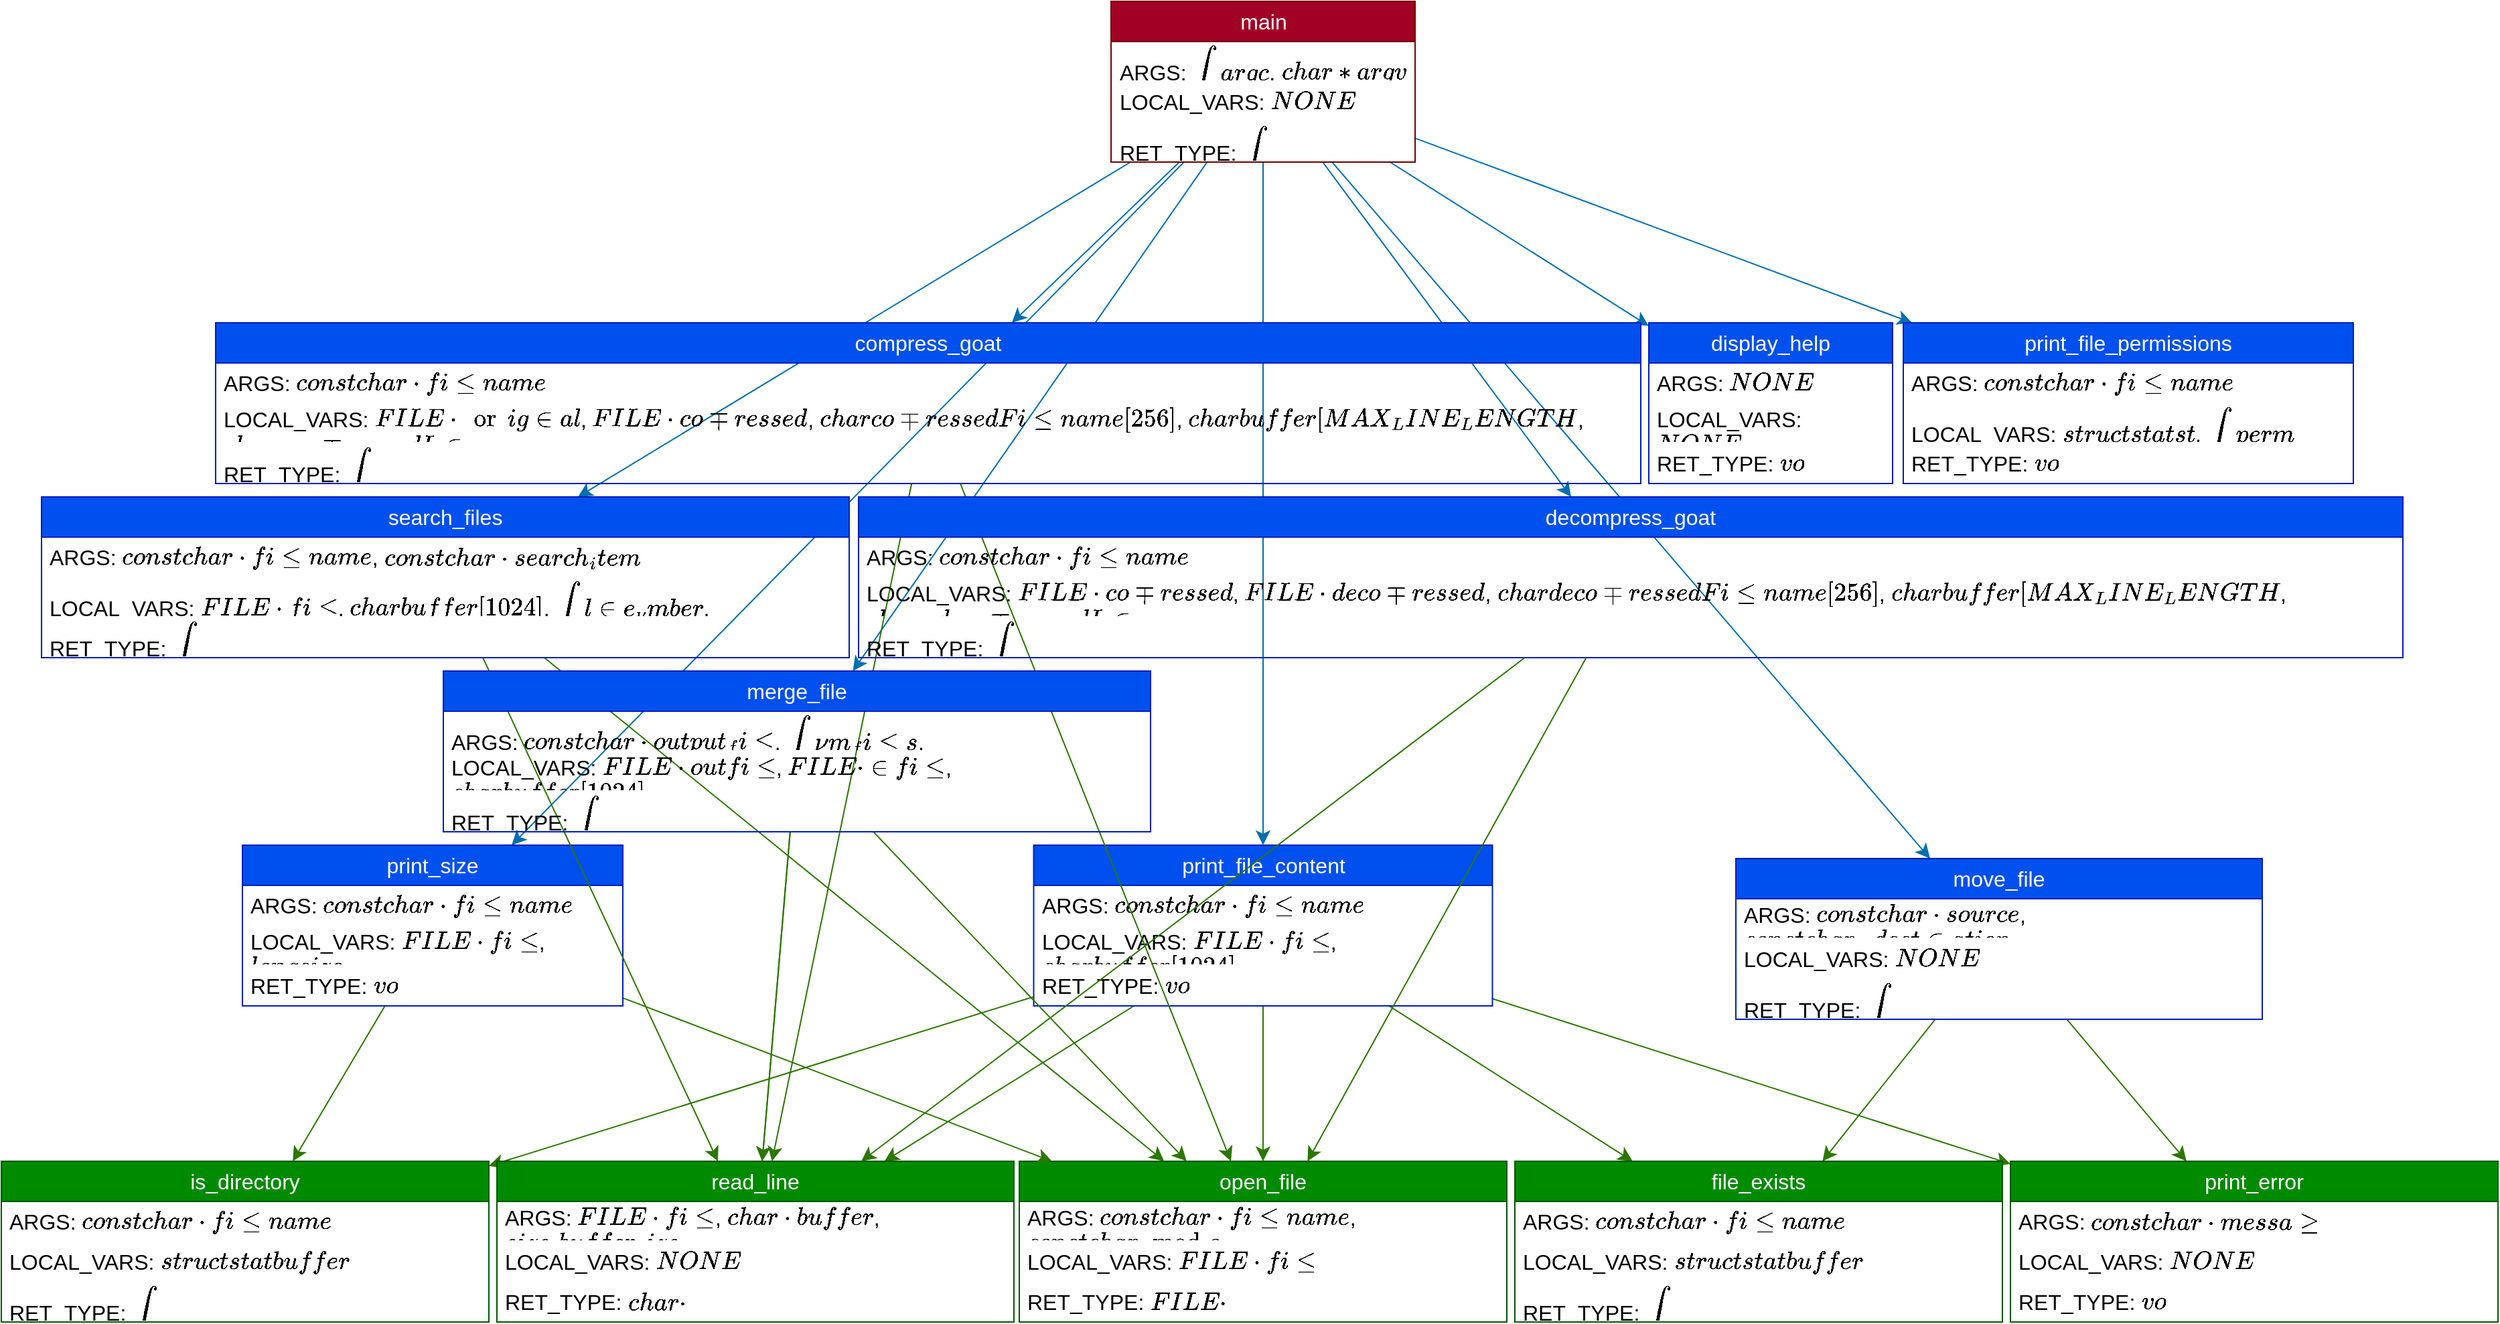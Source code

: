 <mxfile version="21.2.1" type="device">
  <diagram name="Page-1" id="3g5tCtUGlOmJ4xwwKaVm">
    <mxGraphModel dx="2849" dy="2534" grid="0" gridSize="10" guides="1" tooltips="1" connect="1" arrows="1" fold="1" page="0" pageScale="1" pageWidth="850" pageHeight="1100" math="0" shadow="0">
      <root>
        <mxCell id="0" />
        <mxCell id="1" parent="0" />
        <mxCell id="uAHgnnNKbWVW6Zuq3vBy-1" value="open_file" style="swimlane;fontStyle=0;childLayout=stackLayout;horizontal=1;startSize=30;horizontalStack=0;resizeParent=1;resizeParentMax=0;resizeLast=0;collapsible=1;marginBottom=0;whiteSpace=wrap;html=1;fontSize=16;fillColor=#008a00;fontColor=#ffffff;strokeColor=#005700;" vertex="1" parent="1">
          <mxGeometry x="190" y="36" width="364" height="120" as="geometry" />
        </mxCell>
        <mxCell id="uAHgnnNKbWVW6Zuq3vBy-2" value="ARGS: `const char* filename`, `const char* mode`" style="text;strokeColor=none;fillColor=none;align=left;verticalAlign=middle;spacingLeft=4;spacingRight=4;overflow=hidden;points=[[0,0.5],[1,0.5]];portConstraint=eastwest;rotatable=0;whiteSpace=wrap;html=1;fontSize=16;" vertex="1" parent="uAHgnnNKbWVW6Zuq3vBy-1">
          <mxGeometry y="30" width="364" height="30" as="geometry" />
        </mxCell>
        <mxCell id="uAHgnnNKbWVW6Zuq3vBy-3" value="LOCAL_VARS: `FILE* file`" style="text;strokeColor=none;fillColor=none;align=left;verticalAlign=middle;spacingLeft=4;spacingRight=4;overflow=hidden;points=[[0,0.5],[1,0.5]];portConstraint=eastwest;rotatable=0;whiteSpace=wrap;html=1;fontSize=16;" vertex="1" parent="uAHgnnNKbWVW6Zuq3vBy-1">
          <mxGeometry y="60" width="364" height="30" as="geometry" />
        </mxCell>
        <mxCell id="uAHgnnNKbWVW6Zuq3vBy-4" value="RET_TYPE: `FILE*`" style="text;strokeColor=none;fillColor=none;align=left;verticalAlign=middle;spacingLeft=4;spacingRight=4;overflow=hidden;points=[[0,0.5],[1,0.5]];portConstraint=eastwest;rotatable=0;whiteSpace=wrap;html=1;fontSize=16;" vertex="1" parent="uAHgnnNKbWVW6Zuq3vBy-1">
          <mxGeometry y="90" width="364" height="30" as="geometry" />
        </mxCell>
        <mxCell id="uAHgnnNKbWVW6Zuq3vBy-61" style="edgeStyle=none;curved=1;rounded=0;orthogonalLoop=1;jettySize=auto;html=1;fontSize=12;startSize=8;endSize=8;fillColor=#1ba1e2;strokeColor=#006EAF;" edge="1" parent="1" source="uAHgnnNKbWVW6Zuq3vBy-5" target="uAHgnnNKbWVW6Zuq3vBy-9">
          <mxGeometry relative="1" as="geometry" />
        </mxCell>
        <mxCell id="uAHgnnNKbWVW6Zuq3vBy-62" style="edgeStyle=none;curved=1;rounded=0;orthogonalLoop=1;jettySize=auto;html=1;fontSize=12;startSize=8;endSize=8;fillColor=#1ba1e2;strokeColor=#006EAF;" edge="1" parent="1" source="uAHgnnNKbWVW6Zuq3vBy-5" target="uAHgnnNKbWVW6Zuq3vBy-13">
          <mxGeometry relative="1" as="geometry" />
        </mxCell>
        <mxCell id="uAHgnnNKbWVW6Zuq3vBy-63" style="edgeStyle=none;curved=1;rounded=0;orthogonalLoop=1;jettySize=auto;html=1;fontSize=12;startSize=8;endSize=8;fillColor=#1ba1e2;strokeColor=#006EAF;" edge="1" parent="1" source="uAHgnnNKbWVW6Zuq3vBy-5" target="uAHgnnNKbWVW6Zuq3vBy-29">
          <mxGeometry relative="1" as="geometry" />
        </mxCell>
        <mxCell id="uAHgnnNKbWVW6Zuq3vBy-64" style="edgeStyle=none;curved=1;rounded=0;orthogonalLoop=1;jettySize=auto;html=1;fontSize=12;startSize=8;endSize=8;fillColor=#1ba1e2;strokeColor=#006EAF;" edge="1" parent="1" source="uAHgnnNKbWVW6Zuq3vBy-5" target="uAHgnnNKbWVW6Zuq3vBy-17">
          <mxGeometry relative="1" as="geometry" />
        </mxCell>
        <mxCell id="uAHgnnNKbWVW6Zuq3vBy-66" style="edgeStyle=none;curved=1;rounded=0;orthogonalLoop=1;jettySize=auto;html=1;fontSize=12;startSize=8;endSize=8;fillColor=#1ba1e2;strokeColor=#006EAF;" edge="1" parent="1" source="uAHgnnNKbWVW6Zuq3vBy-5" target="uAHgnnNKbWVW6Zuq3vBy-21">
          <mxGeometry relative="1" as="geometry" />
        </mxCell>
        <mxCell id="uAHgnnNKbWVW6Zuq3vBy-67" style="edgeStyle=none;curved=1;rounded=0;orthogonalLoop=1;jettySize=auto;html=1;fontSize=12;startSize=8;endSize=8;fillColor=#1ba1e2;strokeColor=#006EAF;" edge="1" parent="1" source="uAHgnnNKbWVW6Zuq3vBy-5" target="uAHgnnNKbWVW6Zuq3vBy-33">
          <mxGeometry relative="1" as="geometry" />
        </mxCell>
        <mxCell id="uAHgnnNKbWVW6Zuq3vBy-68" style="edgeStyle=none;curved=1;rounded=0;orthogonalLoop=1;jettySize=auto;html=1;fontSize=12;startSize=8;endSize=8;fillColor=#1ba1e2;strokeColor=#006EAF;" edge="1" parent="1" source="uAHgnnNKbWVW6Zuq3vBy-5" target="uAHgnnNKbWVW6Zuq3vBy-41">
          <mxGeometry relative="1" as="geometry" />
        </mxCell>
        <mxCell id="uAHgnnNKbWVW6Zuq3vBy-69" style="edgeStyle=none;curved=1;rounded=0;orthogonalLoop=1;jettySize=auto;html=1;fontSize=12;startSize=8;endSize=8;fillColor=#1ba1e2;strokeColor=#006EAF;" edge="1" parent="1" source="uAHgnnNKbWVW6Zuq3vBy-5" target="uAHgnnNKbWVW6Zuq3vBy-37">
          <mxGeometry relative="1" as="geometry" />
        </mxCell>
        <mxCell id="uAHgnnNKbWVW6Zuq3vBy-70" style="edgeStyle=none;curved=1;rounded=0;orthogonalLoop=1;jettySize=auto;html=1;fontSize=12;startSize=8;endSize=8;fillColor=#1ba1e2;strokeColor=#006EAF;" edge="1" parent="1" source="uAHgnnNKbWVW6Zuq3vBy-5" target="uAHgnnNKbWVW6Zuq3vBy-25">
          <mxGeometry relative="1" as="geometry" />
        </mxCell>
        <mxCell id="uAHgnnNKbWVW6Zuq3vBy-5" value="main" style="swimlane;fontStyle=0;childLayout=stackLayout;horizontal=1;startSize=30;horizontalStack=0;resizeParent=1;resizeParentMax=0;resizeLast=0;collapsible=1;marginBottom=0;whiteSpace=wrap;html=1;fontSize=16;fillColor=#a20025;fontColor=#ffffff;strokeColor=#6F0000;" vertex="1" parent="1">
          <mxGeometry x="258.5" y="-830" width="227" height="120" as="geometry" />
        </mxCell>
        <mxCell id="uAHgnnNKbWVW6Zuq3vBy-6" value="ARGS: `int argc`, `char** argv`" style="text;strokeColor=none;fillColor=none;align=left;verticalAlign=middle;spacingLeft=4;spacingRight=4;overflow=hidden;points=[[0,0.5],[1,0.5]];portConstraint=eastwest;rotatable=0;whiteSpace=wrap;html=1;fontSize=16;" vertex="1" parent="uAHgnnNKbWVW6Zuq3vBy-5">
          <mxGeometry y="30" width="227" height="30" as="geometry" />
        </mxCell>
        <mxCell id="uAHgnnNKbWVW6Zuq3vBy-7" value="LOCAL_VARS: `NONE`" style="text;strokeColor=none;fillColor=none;align=left;verticalAlign=middle;spacingLeft=4;spacingRight=4;overflow=hidden;points=[[0,0.5],[1,0.5]];portConstraint=eastwest;rotatable=0;whiteSpace=wrap;html=1;fontSize=16;" vertex="1" parent="uAHgnnNKbWVW6Zuq3vBy-5">
          <mxGeometry y="60" width="227" height="30" as="geometry" />
        </mxCell>
        <mxCell id="uAHgnnNKbWVW6Zuq3vBy-8" value="RET_TYPE: `int`" style="text;strokeColor=none;fillColor=none;align=left;verticalAlign=middle;spacingLeft=4;spacingRight=4;overflow=hidden;points=[[0,0.5],[1,0.5]];portConstraint=eastwest;rotatable=0;whiteSpace=wrap;html=1;fontSize=16;" vertex="1" parent="uAHgnnNKbWVW6Zuq3vBy-5">
          <mxGeometry y="90" width="227" height="30" as="geometry" />
        </mxCell>
        <mxCell id="uAHgnnNKbWVW6Zuq3vBy-9" value="display_help" style="swimlane;fontStyle=0;childLayout=stackLayout;horizontal=1;startSize=30;horizontalStack=0;resizeParent=1;resizeParentMax=0;resizeLast=0;collapsible=1;marginBottom=0;whiteSpace=wrap;html=1;fontSize=16;fillColor=#0050ef;fontColor=#ffffff;strokeColor=#001DBC;" vertex="1" parent="1">
          <mxGeometry x="660" y="-590" width="182" height="120" as="geometry" />
        </mxCell>
        <mxCell id="uAHgnnNKbWVW6Zuq3vBy-10" value="ARGS: `NONE`" style="text;strokeColor=none;fillColor=none;align=left;verticalAlign=middle;spacingLeft=4;spacingRight=4;overflow=hidden;points=[[0,0.5],[1,0.5]];portConstraint=eastwest;rotatable=0;whiteSpace=wrap;html=1;fontSize=16;" vertex="1" parent="uAHgnnNKbWVW6Zuq3vBy-9">
          <mxGeometry y="30" width="182" height="30" as="geometry" />
        </mxCell>
        <mxCell id="uAHgnnNKbWVW6Zuq3vBy-11" value="LOCAL_VARS: `NONE`" style="text;strokeColor=none;fillColor=none;align=left;verticalAlign=middle;spacingLeft=4;spacingRight=4;overflow=hidden;points=[[0,0.5],[1,0.5]];portConstraint=eastwest;rotatable=0;whiteSpace=wrap;html=1;fontSize=16;" vertex="1" parent="uAHgnnNKbWVW6Zuq3vBy-9">
          <mxGeometry y="60" width="182" height="30" as="geometry" />
        </mxCell>
        <mxCell id="uAHgnnNKbWVW6Zuq3vBy-12" value="RET_TYPE: `void`" style="text;strokeColor=none;fillColor=none;align=left;verticalAlign=middle;spacingLeft=4;spacingRight=4;overflow=hidden;points=[[0,0.5],[1,0.5]];portConstraint=eastwest;rotatable=0;whiteSpace=wrap;html=1;fontSize=16;" vertex="1" parent="uAHgnnNKbWVW6Zuq3vBy-9">
          <mxGeometry y="90" width="182" height="30" as="geometry" />
        </mxCell>
        <mxCell id="uAHgnnNKbWVW6Zuq3vBy-72" style="edgeStyle=none;curved=1;rounded=0;orthogonalLoop=1;jettySize=auto;html=1;fontSize=12;startSize=8;endSize=8;fillColor=#60a917;strokeColor=#2D7600;" edge="1" parent="1" source="uAHgnnNKbWVW6Zuq3vBy-13" target="uAHgnnNKbWVW6Zuq3vBy-57">
          <mxGeometry relative="1" as="geometry" />
        </mxCell>
        <mxCell id="uAHgnnNKbWVW6Zuq3vBy-73" style="edgeStyle=none;curved=1;rounded=0;orthogonalLoop=1;jettySize=auto;html=1;fontSize=12;startSize=8;endSize=8;fillColor=#60a917;strokeColor=#2D7600;" edge="1" parent="1" source="uAHgnnNKbWVW6Zuq3vBy-13" target="uAHgnnNKbWVW6Zuq3vBy-53">
          <mxGeometry relative="1" as="geometry" />
        </mxCell>
        <mxCell id="uAHgnnNKbWVW6Zuq3vBy-74" style="edgeStyle=none;curved=1;rounded=0;orthogonalLoop=1;jettySize=auto;html=1;fontSize=12;startSize=8;endSize=8;fillColor=#60a917;strokeColor=#2D7600;" edge="1" parent="1" source="uAHgnnNKbWVW6Zuq3vBy-13" target="uAHgnnNKbWVW6Zuq3vBy-49">
          <mxGeometry relative="1" as="geometry" />
        </mxCell>
        <mxCell id="uAHgnnNKbWVW6Zuq3vBy-76" style="edgeStyle=none;curved=1;rounded=0;orthogonalLoop=1;jettySize=auto;html=1;fontSize=12;startSize=8;endSize=8;fillColor=#60a917;strokeColor=#2D7600;" edge="1" parent="1" source="uAHgnnNKbWVW6Zuq3vBy-13" target="uAHgnnNKbWVW6Zuq3vBy-45">
          <mxGeometry relative="1" as="geometry" />
        </mxCell>
        <mxCell id="uAHgnnNKbWVW6Zuq3vBy-77" style="edgeStyle=none;curved=1;rounded=0;orthogonalLoop=1;jettySize=auto;html=1;fontSize=12;startSize=8;endSize=8;fillColor=#60a917;strokeColor=#2D7600;" edge="1" parent="1" source="uAHgnnNKbWVW6Zuq3vBy-13" target="uAHgnnNKbWVW6Zuq3vBy-1">
          <mxGeometry relative="1" as="geometry" />
        </mxCell>
        <mxCell id="uAHgnnNKbWVW6Zuq3vBy-13" value="print_file_content" style="swimlane;fontStyle=0;childLayout=stackLayout;horizontal=1;startSize=30;horizontalStack=0;resizeParent=1;resizeParentMax=0;resizeLast=0;collapsible=1;marginBottom=0;whiteSpace=wrap;html=1;fontSize=16;fillColor=#0050ef;fontColor=#ffffff;strokeColor=#001DBC;" vertex="1" parent="1">
          <mxGeometry x="200.75" y="-200" width="342.5" height="120" as="geometry" />
        </mxCell>
        <mxCell id="uAHgnnNKbWVW6Zuq3vBy-14" value="ARGS: `const char* filename`" style="text;strokeColor=none;fillColor=none;align=left;verticalAlign=middle;spacingLeft=4;spacingRight=4;overflow=hidden;points=[[0,0.5],[1,0.5]];portConstraint=eastwest;rotatable=0;whiteSpace=wrap;html=1;fontSize=16;" vertex="1" parent="uAHgnnNKbWVW6Zuq3vBy-13">
          <mxGeometry y="30" width="342.5" height="30" as="geometry" />
        </mxCell>
        <mxCell id="uAHgnnNKbWVW6Zuq3vBy-15" value="LOCAL_VARS: `FILE* file`, `char buffer[1024]`" style="text;strokeColor=none;fillColor=none;align=left;verticalAlign=middle;spacingLeft=4;spacingRight=4;overflow=hidden;points=[[0,0.5],[1,0.5]];portConstraint=eastwest;rotatable=0;whiteSpace=wrap;html=1;fontSize=16;" vertex="1" parent="uAHgnnNKbWVW6Zuq3vBy-13">
          <mxGeometry y="60" width="342.5" height="30" as="geometry" />
        </mxCell>
        <mxCell id="uAHgnnNKbWVW6Zuq3vBy-16" value="RET_TYPE: `void`" style="text;strokeColor=none;fillColor=none;align=left;verticalAlign=middle;spacingLeft=4;spacingRight=4;overflow=hidden;points=[[0,0.5],[1,0.5]];portConstraint=eastwest;rotatable=0;whiteSpace=wrap;html=1;fontSize=16;" vertex="1" parent="uAHgnnNKbWVW6Zuq3vBy-13">
          <mxGeometry y="90" width="342.5" height="30" as="geometry" />
        </mxCell>
        <mxCell id="uAHgnnNKbWVW6Zuq3vBy-79" style="edgeStyle=none;curved=1;rounded=0;orthogonalLoop=1;jettySize=auto;html=1;fontSize=12;startSize=8;endSize=8;fillColor=#60a917;strokeColor=#2D7600;" edge="1" parent="1" source="uAHgnnNKbWVW6Zuq3vBy-17" target="uAHgnnNKbWVW6Zuq3vBy-1">
          <mxGeometry relative="1" as="geometry" />
        </mxCell>
        <mxCell id="uAHgnnNKbWVW6Zuq3vBy-80" style="edgeStyle=none;curved=1;rounded=0;orthogonalLoop=1;jettySize=auto;html=1;fontSize=12;startSize=8;endSize=8;fillColor=#60a917;strokeColor=#2D7600;" edge="1" parent="1" source="uAHgnnNKbWVW6Zuq3vBy-17" target="uAHgnnNKbWVW6Zuq3vBy-53">
          <mxGeometry relative="1" as="geometry" />
        </mxCell>
        <mxCell id="uAHgnnNKbWVW6Zuq3vBy-17" value="print_size" style="swimlane;fontStyle=0;childLayout=stackLayout;horizontal=1;startSize=30;horizontalStack=0;resizeParent=1;resizeParentMax=0;resizeLast=0;collapsible=1;marginBottom=0;whiteSpace=wrap;html=1;fontSize=16;fillColor=#0050ef;fontColor=#ffffff;strokeColor=#001DBC;" vertex="1" parent="1">
          <mxGeometry x="-390" y="-200" width="284" height="120" as="geometry" />
        </mxCell>
        <mxCell id="uAHgnnNKbWVW6Zuq3vBy-18" value="ARGS: `const char* filename`" style="text;strokeColor=none;fillColor=none;align=left;verticalAlign=middle;spacingLeft=4;spacingRight=4;overflow=hidden;points=[[0,0.5],[1,0.5]];portConstraint=eastwest;rotatable=0;whiteSpace=wrap;html=1;fontSize=16;" vertex="1" parent="uAHgnnNKbWVW6Zuq3vBy-17">
          <mxGeometry y="30" width="284" height="30" as="geometry" />
        </mxCell>
        <mxCell id="uAHgnnNKbWVW6Zuq3vBy-19" value="LOCAL_VARS: `FILE* file`, `long size`" style="text;strokeColor=none;fillColor=none;align=left;verticalAlign=middle;spacingLeft=4;spacingRight=4;overflow=hidden;points=[[0,0.5],[1,0.5]];portConstraint=eastwest;rotatable=0;whiteSpace=wrap;html=1;fontSize=16;" vertex="1" parent="uAHgnnNKbWVW6Zuq3vBy-17">
          <mxGeometry y="60" width="284" height="30" as="geometry" />
        </mxCell>
        <mxCell id="uAHgnnNKbWVW6Zuq3vBy-20" value="RET_TYPE: `void`" style="text;strokeColor=none;fillColor=none;align=left;verticalAlign=middle;spacingLeft=4;spacingRight=4;overflow=hidden;points=[[0,0.5],[1,0.5]];portConstraint=eastwest;rotatable=0;whiteSpace=wrap;html=1;fontSize=16;" vertex="1" parent="uAHgnnNKbWVW6Zuq3vBy-17">
          <mxGeometry y="90" width="284" height="30" as="geometry" />
        </mxCell>
        <mxCell id="uAHgnnNKbWVW6Zuq3vBy-81" style="edgeStyle=none;curved=1;rounded=0;orthogonalLoop=1;jettySize=auto;html=1;fontSize=12;startSize=8;endSize=8;fillColor=#60a917;strokeColor=#2D7600;" edge="1" parent="1" source="uAHgnnNKbWVW6Zuq3vBy-21" target="uAHgnnNKbWVW6Zuq3vBy-1">
          <mxGeometry relative="1" as="geometry" />
        </mxCell>
        <mxCell id="uAHgnnNKbWVW6Zuq3vBy-82" style="edgeStyle=none;curved=1;rounded=0;orthogonalLoop=1;jettySize=auto;html=1;fontSize=12;startSize=8;endSize=8;fillColor=#60a917;strokeColor=#2D7600;" edge="1" parent="1" source="uAHgnnNKbWVW6Zuq3vBy-21" target="uAHgnnNKbWVW6Zuq3vBy-45">
          <mxGeometry relative="1" as="geometry" />
        </mxCell>
        <mxCell id="uAHgnnNKbWVW6Zuq3vBy-84" style="edgeStyle=none;curved=1;rounded=0;orthogonalLoop=1;jettySize=auto;html=1;fontSize=12;startSize=8;endSize=8;fillColor=#60a917;strokeColor=#2D7600;" edge="1" parent="1" source="uAHgnnNKbWVW6Zuq3vBy-25" target="uAHgnnNKbWVW6Zuq3vBy-49">
          <mxGeometry relative="1" as="geometry" />
        </mxCell>
        <mxCell id="uAHgnnNKbWVW6Zuq3vBy-85" style="edgeStyle=none;curved=1;rounded=0;orthogonalLoop=1;jettySize=auto;html=1;fontSize=12;startSize=8;endSize=8;fillColor=#60a917;strokeColor=#2D7600;" edge="1" parent="1" source="uAHgnnNKbWVW6Zuq3vBy-25" target="uAHgnnNKbWVW6Zuq3vBy-57">
          <mxGeometry relative="1" as="geometry" />
        </mxCell>
        <mxCell id="uAHgnnNKbWVW6Zuq3vBy-25" value="move_file" style="swimlane;fontStyle=0;childLayout=stackLayout;horizontal=1;startSize=30;horizontalStack=0;resizeParent=1;resizeParentMax=0;resizeLast=0;collapsible=1;marginBottom=0;whiteSpace=wrap;html=1;fontSize=16;fillColor=#0050ef;fontColor=#ffffff;strokeColor=#001DBC;" vertex="1" parent="1">
          <mxGeometry x="725" y="-190" width="393" height="120" as="geometry" />
        </mxCell>
        <mxCell id="uAHgnnNKbWVW6Zuq3vBy-26" value="ARGS: `const char* source`, `const char* destination`" style="text;strokeColor=none;fillColor=none;align=left;verticalAlign=middle;spacingLeft=4;spacingRight=4;overflow=hidden;points=[[0,0.5],[1,0.5]];portConstraint=eastwest;rotatable=0;whiteSpace=wrap;html=1;fontSize=16;" vertex="1" parent="uAHgnnNKbWVW6Zuq3vBy-25">
          <mxGeometry y="30" width="393" height="30" as="geometry" />
        </mxCell>
        <mxCell id="uAHgnnNKbWVW6Zuq3vBy-27" value="LOCAL_VARS: `NONE`" style="text;strokeColor=none;fillColor=none;align=left;verticalAlign=middle;spacingLeft=4;spacingRight=4;overflow=hidden;points=[[0,0.5],[1,0.5]];portConstraint=eastwest;rotatable=0;whiteSpace=wrap;html=1;fontSize=16;" vertex="1" parent="uAHgnnNKbWVW6Zuq3vBy-25">
          <mxGeometry y="60" width="393" height="30" as="geometry" />
        </mxCell>
        <mxCell id="uAHgnnNKbWVW6Zuq3vBy-28" value="RET_TYPE: `int`" style="text;strokeColor=none;fillColor=none;align=left;verticalAlign=middle;spacingLeft=4;spacingRight=4;overflow=hidden;points=[[0,0.5],[1,0.5]];portConstraint=eastwest;rotatable=0;whiteSpace=wrap;html=1;fontSize=16;" vertex="1" parent="uAHgnnNKbWVW6Zuq3vBy-25">
          <mxGeometry y="90" width="393" height="30" as="geometry" />
        </mxCell>
        <mxCell id="uAHgnnNKbWVW6Zuq3vBy-86" style="edgeStyle=none;curved=1;rounded=0;orthogonalLoop=1;jettySize=auto;html=1;fontSize=12;startSize=8;endSize=8;fillColor=#60a917;strokeColor=#2D7600;" edge="1" parent="1" source="uAHgnnNKbWVW6Zuq3vBy-29" target="uAHgnnNKbWVW6Zuq3vBy-1">
          <mxGeometry relative="1" as="geometry" />
        </mxCell>
        <mxCell id="uAHgnnNKbWVW6Zuq3vBy-87" style="edgeStyle=none;curved=1;rounded=0;orthogonalLoop=1;jettySize=auto;html=1;fontSize=12;startSize=8;endSize=8;fillColor=#60a917;strokeColor=#2D7600;" edge="1" parent="1" source="uAHgnnNKbWVW6Zuq3vBy-29" target="uAHgnnNKbWVW6Zuq3vBy-45">
          <mxGeometry relative="1" as="geometry" />
        </mxCell>
        <mxCell id="uAHgnnNKbWVW6Zuq3vBy-29" value="search_files" style="swimlane;fontStyle=0;childLayout=stackLayout;horizontal=1;startSize=30;horizontalStack=0;resizeParent=1;resizeParentMax=0;resizeLast=0;collapsible=1;marginBottom=0;whiteSpace=wrap;html=1;fontSize=16;fillColor=#0050ef;fontColor=#ffffff;strokeColor=#001DBC;" vertex="1" parent="1">
          <mxGeometry x="-540" y="-460" width="603" height="120" as="geometry" />
        </mxCell>
        <mxCell id="uAHgnnNKbWVW6Zuq3vBy-30" value="ARGS: `const char* filename`, `const char* search_item`" style="text;strokeColor=none;fillColor=none;align=left;verticalAlign=middle;spacingLeft=4;spacingRight=4;overflow=hidden;points=[[0,0.5],[1,0.5]];portConstraint=eastwest;rotatable=0;whiteSpace=wrap;html=1;fontSize=16;" vertex="1" parent="uAHgnnNKbWVW6Zuq3vBy-29">
          <mxGeometry y="30" width="603" height="30" as="geometry" />
        </mxCell>
        <mxCell id="uAHgnnNKbWVW6Zuq3vBy-31" value="LOCAL_VARS: `FILE* file`, `char buffer[1024]`, `int line_number`, `int match_count`" style="text;strokeColor=none;fillColor=none;align=left;verticalAlign=middle;spacingLeft=4;spacingRight=4;overflow=hidden;points=[[0,0.5],[1,0.5]];portConstraint=eastwest;rotatable=0;whiteSpace=wrap;html=1;fontSize=16;" vertex="1" parent="uAHgnnNKbWVW6Zuq3vBy-29">
          <mxGeometry y="60" width="603" height="30" as="geometry" />
        </mxCell>
        <mxCell id="uAHgnnNKbWVW6Zuq3vBy-32" value="RET_TYPE: `int`" style="text;strokeColor=none;fillColor=none;align=left;verticalAlign=middle;spacingLeft=4;spacingRight=4;overflow=hidden;points=[[0,0.5],[1,0.5]];portConstraint=eastwest;rotatable=0;whiteSpace=wrap;html=1;fontSize=16;" vertex="1" parent="uAHgnnNKbWVW6Zuq3vBy-29">
          <mxGeometry y="90" width="603" height="30" as="geometry" />
        </mxCell>
        <mxCell id="uAHgnnNKbWVW6Zuq3vBy-89" style="edgeStyle=none;curved=1;rounded=0;orthogonalLoop=1;jettySize=auto;html=1;fontSize=12;startSize=8;endSize=8;fillColor=#60a917;strokeColor=#2D7600;" edge="1" parent="1" source="uAHgnnNKbWVW6Zuq3vBy-33" target="uAHgnnNKbWVW6Zuq3vBy-1">
          <mxGeometry relative="1" as="geometry" />
        </mxCell>
        <mxCell id="uAHgnnNKbWVW6Zuq3vBy-90" style="edgeStyle=none;curved=1;rounded=0;orthogonalLoop=1;jettySize=auto;html=1;fontSize=12;startSize=8;endSize=8;fillColor=#60a917;strokeColor=#2D7600;" edge="1" parent="1" source="uAHgnnNKbWVW6Zuq3vBy-33" target="uAHgnnNKbWVW6Zuq3vBy-45">
          <mxGeometry relative="1" as="geometry" />
        </mxCell>
        <mxCell id="uAHgnnNKbWVW6Zuq3vBy-33" value="compress_goat" style="swimlane;fontStyle=0;childLayout=stackLayout;horizontal=1;startSize=30;horizontalStack=0;resizeParent=1;resizeParentMax=0;resizeLast=0;collapsible=1;marginBottom=0;whiteSpace=wrap;html=1;fontSize=16;fillColor=#0050ef;fontColor=#ffffff;strokeColor=#001DBC;" vertex="1" parent="1">
          <mxGeometry x="-410" y="-590" width="1064" height="120" as="geometry" />
        </mxCell>
        <mxCell id="uAHgnnNKbWVW6Zuq3vBy-34" value="ARGS: `const char* filename`" style="text;strokeColor=none;fillColor=none;align=left;verticalAlign=middle;spacingLeft=4;spacingRight=4;overflow=hidden;points=[[0,0.5],[1,0.5]];portConstraint=eastwest;rotatable=0;whiteSpace=wrap;html=1;fontSize=16;" vertex="1" parent="uAHgnnNKbWVW6Zuq3vBy-33">
          <mxGeometry y="30" width="1064" height="30" as="geometry" />
        </mxCell>
        <mxCell id="uAHgnnNKbWVW6Zuq3vBy-35" value="LOCAL_VARS: `FILE* original`, `FILE* compressed`, `char compressedFilename[256]`, `char buffer[MAX_LINE_LENGTH`, `char* compressedLine`" style="text;strokeColor=none;fillColor=none;align=left;verticalAlign=middle;spacingLeft=4;spacingRight=4;overflow=hidden;points=[[0,0.5],[1,0.5]];portConstraint=eastwest;rotatable=0;whiteSpace=wrap;html=1;fontSize=16;" vertex="1" parent="uAHgnnNKbWVW6Zuq3vBy-33">
          <mxGeometry y="60" width="1064" height="30" as="geometry" />
        </mxCell>
        <mxCell id="uAHgnnNKbWVW6Zuq3vBy-36" value="RET_TYPE: `int`" style="text;strokeColor=none;fillColor=none;align=left;verticalAlign=middle;spacingLeft=4;spacingRight=4;overflow=hidden;points=[[0,0.5],[1,0.5]];portConstraint=eastwest;rotatable=0;whiteSpace=wrap;html=1;fontSize=16;" vertex="1" parent="uAHgnnNKbWVW6Zuq3vBy-33">
          <mxGeometry y="90" width="1064" height="30" as="geometry" />
        </mxCell>
        <mxCell id="uAHgnnNKbWVW6Zuq3vBy-37" value="print_file_permissions" style="swimlane;fontStyle=0;childLayout=stackLayout;horizontal=1;startSize=30;horizontalStack=0;resizeParent=1;resizeParentMax=0;resizeLast=0;collapsible=1;marginBottom=0;whiteSpace=wrap;html=1;fontSize=16;fillColor=#0050ef;fontColor=#ffffff;strokeColor=#001DBC;" vertex="1" parent="1">
          <mxGeometry x="850" y="-590" width="336" height="120" as="geometry" />
        </mxCell>
        <mxCell id="uAHgnnNKbWVW6Zuq3vBy-38" value="ARGS: `const char* filename`" style="text;strokeColor=none;fillColor=none;align=left;verticalAlign=middle;spacingLeft=4;spacingRight=4;overflow=hidden;points=[[0,0.5],[1,0.5]];portConstraint=eastwest;rotatable=0;whiteSpace=wrap;html=1;fontSize=16;" vertex="1" parent="uAHgnnNKbWVW6Zuq3vBy-37">
          <mxGeometry y="30" width="336" height="30" as="geometry" />
        </mxCell>
        <mxCell id="uAHgnnNKbWVW6Zuq3vBy-39" value="LOCAL_VARS: `struct stat st`, `int perm`" style="text;strokeColor=none;fillColor=none;align=left;verticalAlign=middle;spacingLeft=4;spacingRight=4;overflow=hidden;points=[[0,0.5],[1,0.5]];portConstraint=eastwest;rotatable=0;whiteSpace=wrap;html=1;fontSize=16;" vertex="1" parent="uAHgnnNKbWVW6Zuq3vBy-37">
          <mxGeometry y="60" width="336" height="30" as="geometry" />
        </mxCell>
        <mxCell id="uAHgnnNKbWVW6Zuq3vBy-40" value="RET_TYPE: `void`" style="text;strokeColor=none;fillColor=none;align=left;verticalAlign=middle;spacingLeft=4;spacingRight=4;overflow=hidden;points=[[0,0.5],[1,0.5]];portConstraint=eastwest;rotatable=0;whiteSpace=wrap;html=1;fontSize=16;" vertex="1" parent="uAHgnnNKbWVW6Zuq3vBy-37">
          <mxGeometry y="90" width="336" height="30" as="geometry" />
        </mxCell>
        <mxCell id="uAHgnnNKbWVW6Zuq3vBy-93" style="edgeStyle=none;curved=1;rounded=0;orthogonalLoop=1;jettySize=auto;html=1;fontSize=12;startSize=8;endSize=8;fillColor=#60a917;strokeColor=#2D7600;" edge="1" parent="1" source="uAHgnnNKbWVW6Zuq3vBy-21" target="uAHgnnNKbWVW6Zuq3vBy-45">
          <mxGeometry relative="1" as="geometry" />
        </mxCell>
        <mxCell id="uAHgnnNKbWVW6Zuq3vBy-41" value="decompress_goat" style="swimlane;fontStyle=0;childLayout=stackLayout;horizontal=1;startSize=30;horizontalStack=0;resizeParent=1;resizeParentMax=0;resizeLast=0;collapsible=1;marginBottom=0;whiteSpace=wrap;html=1;fontSize=16;fillColor=#0050ef;fontColor=#ffffff;strokeColor=#001DBC;" vertex="1" parent="1">
          <mxGeometry x="70" y="-460" width="1153" height="120" as="geometry" />
        </mxCell>
        <mxCell id="uAHgnnNKbWVW6Zuq3vBy-42" value="ARGS: `const char* filename`" style="text;strokeColor=none;fillColor=none;align=left;verticalAlign=middle;spacingLeft=4;spacingRight=4;overflow=hidden;points=[[0,0.5],[1,0.5]];portConstraint=eastwest;rotatable=0;whiteSpace=wrap;html=1;fontSize=16;" vertex="1" parent="uAHgnnNKbWVW6Zuq3vBy-41">
          <mxGeometry y="30" width="1153" height="30" as="geometry" />
        </mxCell>
        <mxCell id="uAHgnnNKbWVW6Zuq3vBy-43" value="LOCAL_VARS: `FILE* compressed`, `FILE* decompressed`, `char decompressedFilename[256]`, `char buffer[MAX_LINE_LENGTH`, `char* decompressedLine`" style="text;strokeColor=none;fillColor=none;align=left;verticalAlign=middle;spacingLeft=4;spacingRight=4;overflow=hidden;points=[[0,0.5],[1,0.5]];portConstraint=eastwest;rotatable=0;whiteSpace=wrap;html=1;fontSize=16;" vertex="1" parent="uAHgnnNKbWVW6Zuq3vBy-41">
          <mxGeometry y="60" width="1153" height="30" as="geometry" />
        </mxCell>
        <mxCell id="uAHgnnNKbWVW6Zuq3vBy-44" value="RET_TYPE: `int`" style="text;strokeColor=none;fillColor=none;align=left;verticalAlign=middle;spacingLeft=4;spacingRight=4;overflow=hidden;points=[[0,0.5],[1,0.5]];portConstraint=eastwest;rotatable=0;whiteSpace=wrap;html=1;fontSize=16;" vertex="1" parent="uAHgnnNKbWVW6Zuq3vBy-41">
          <mxGeometry y="90" width="1153" height="30" as="geometry" />
        </mxCell>
        <mxCell id="uAHgnnNKbWVW6Zuq3vBy-45" value="read_line" style="swimlane;fontStyle=0;childLayout=stackLayout;horizontal=1;startSize=30;horizontalStack=0;resizeParent=1;resizeParentMax=0;resizeLast=0;collapsible=1;marginBottom=0;whiteSpace=wrap;html=1;fontSize=16;fillColor=#008a00;fontColor=#ffffff;strokeColor=#005700;" vertex="1" parent="1">
          <mxGeometry x="-200" y="36" width="386" height="120" as="geometry" />
        </mxCell>
        <mxCell id="uAHgnnNKbWVW6Zuq3vBy-46" value="ARGS: `FILE* file`, `char* buffer`, `size_t buffer_size`" style="text;strokeColor=none;fillColor=none;align=left;verticalAlign=middle;spacingLeft=4;spacingRight=4;overflow=hidden;points=[[0,0.5],[1,0.5]];portConstraint=eastwest;rotatable=0;whiteSpace=wrap;html=1;fontSize=16;" vertex="1" parent="uAHgnnNKbWVW6Zuq3vBy-45">
          <mxGeometry y="30" width="386" height="30" as="geometry" />
        </mxCell>
        <mxCell id="uAHgnnNKbWVW6Zuq3vBy-47" value="LOCAL_VARS: `NONE`" style="text;strokeColor=none;fillColor=none;align=left;verticalAlign=middle;spacingLeft=4;spacingRight=4;overflow=hidden;points=[[0,0.5],[1,0.5]];portConstraint=eastwest;rotatable=0;whiteSpace=wrap;html=1;fontSize=16;" vertex="1" parent="uAHgnnNKbWVW6Zuq3vBy-45">
          <mxGeometry y="60" width="386" height="30" as="geometry" />
        </mxCell>
        <mxCell id="uAHgnnNKbWVW6Zuq3vBy-48" value="RET_TYPE: `char*`" style="text;strokeColor=none;fillColor=none;align=left;verticalAlign=middle;spacingLeft=4;spacingRight=4;overflow=hidden;points=[[0,0.5],[1,0.5]];portConstraint=eastwest;rotatable=0;whiteSpace=wrap;html=1;fontSize=16;" vertex="1" parent="uAHgnnNKbWVW6Zuq3vBy-45">
          <mxGeometry y="90" width="386" height="30" as="geometry" />
        </mxCell>
        <mxCell id="uAHgnnNKbWVW6Zuq3vBy-49" value="file_exists" style="swimlane;fontStyle=0;childLayout=stackLayout;horizontal=1;startSize=30;horizontalStack=0;resizeParent=1;resizeParentMax=0;resizeLast=0;collapsible=1;marginBottom=0;whiteSpace=wrap;html=1;fontSize=16;fillColor=#008a00;fontColor=#ffffff;strokeColor=#005700;" vertex="1" parent="1">
          <mxGeometry x="560" y="36" width="364" height="120" as="geometry" />
        </mxCell>
        <mxCell id="uAHgnnNKbWVW6Zuq3vBy-50" value="ARGS: `const char* filename`" style="text;strokeColor=none;fillColor=none;align=left;verticalAlign=middle;spacingLeft=4;spacingRight=4;overflow=hidden;points=[[0,0.5],[1,0.5]];portConstraint=eastwest;rotatable=0;whiteSpace=wrap;html=1;fontSize=16;" vertex="1" parent="uAHgnnNKbWVW6Zuq3vBy-49">
          <mxGeometry y="30" width="364" height="30" as="geometry" />
        </mxCell>
        <mxCell id="uAHgnnNKbWVW6Zuq3vBy-51" value="LOCAL_VARS: `struct stat buffer`" style="text;strokeColor=none;fillColor=none;align=left;verticalAlign=middle;spacingLeft=4;spacingRight=4;overflow=hidden;points=[[0,0.5],[1,0.5]];portConstraint=eastwest;rotatable=0;whiteSpace=wrap;html=1;fontSize=16;" vertex="1" parent="uAHgnnNKbWVW6Zuq3vBy-49">
          <mxGeometry y="60" width="364" height="30" as="geometry" />
        </mxCell>
        <mxCell id="uAHgnnNKbWVW6Zuq3vBy-52" value="RET_TYPE: `int`" style="text;strokeColor=none;fillColor=none;align=left;verticalAlign=middle;spacingLeft=4;spacingRight=4;overflow=hidden;points=[[0,0.5],[1,0.5]];portConstraint=eastwest;rotatable=0;whiteSpace=wrap;html=1;fontSize=16;" vertex="1" parent="uAHgnnNKbWVW6Zuq3vBy-49">
          <mxGeometry y="90" width="364" height="30" as="geometry" />
        </mxCell>
        <mxCell id="uAHgnnNKbWVW6Zuq3vBy-53" value="is_directory" style="swimlane;fontStyle=0;childLayout=stackLayout;horizontal=1;startSize=30;horizontalStack=0;resizeParent=1;resizeParentMax=0;resizeLast=0;collapsible=1;marginBottom=0;whiteSpace=wrap;html=1;fontSize=16;fillColor=#008a00;fontColor=#ffffff;strokeColor=#005700;" vertex="1" parent="1">
          <mxGeometry x="-570" y="36" width="364" height="120" as="geometry" />
        </mxCell>
        <mxCell id="uAHgnnNKbWVW6Zuq3vBy-54" value="ARGS: `const char* filename`" style="text;strokeColor=none;fillColor=none;align=left;verticalAlign=middle;spacingLeft=4;spacingRight=4;overflow=hidden;points=[[0,0.5],[1,0.5]];portConstraint=eastwest;rotatable=0;whiteSpace=wrap;html=1;fontSize=16;" vertex="1" parent="uAHgnnNKbWVW6Zuq3vBy-53">
          <mxGeometry y="30" width="364" height="30" as="geometry" />
        </mxCell>
        <mxCell id="uAHgnnNKbWVW6Zuq3vBy-55" value="LOCAL_VARS: `struct stat buffer`" style="text;strokeColor=none;fillColor=none;align=left;verticalAlign=middle;spacingLeft=4;spacingRight=4;overflow=hidden;points=[[0,0.5],[1,0.5]];portConstraint=eastwest;rotatable=0;whiteSpace=wrap;html=1;fontSize=16;" vertex="1" parent="uAHgnnNKbWVW6Zuq3vBy-53">
          <mxGeometry y="60" width="364" height="30" as="geometry" />
        </mxCell>
        <mxCell id="uAHgnnNKbWVW6Zuq3vBy-56" value="RET_TYPE: `int`" style="text;strokeColor=none;fillColor=none;align=left;verticalAlign=middle;spacingLeft=4;spacingRight=4;overflow=hidden;points=[[0,0.5],[1,0.5]];portConstraint=eastwest;rotatable=0;whiteSpace=wrap;html=1;fontSize=16;" vertex="1" parent="uAHgnnNKbWVW6Zuq3vBy-53">
          <mxGeometry y="90" width="364" height="30" as="geometry" />
        </mxCell>
        <mxCell id="uAHgnnNKbWVW6Zuq3vBy-57" value="print_error" style="swimlane;fontStyle=0;childLayout=stackLayout;horizontal=1;startSize=30;horizontalStack=0;resizeParent=1;resizeParentMax=0;resizeLast=0;collapsible=1;marginBottom=0;whiteSpace=wrap;html=1;fontSize=16;fillColor=#008a00;fontColor=#ffffff;strokeColor=#005700;" vertex="1" parent="1">
          <mxGeometry x="930" y="36" width="364" height="120" as="geometry" />
        </mxCell>
        <mxCell id="uAHgnnNKbWVW6Zuq3vBy-58" value="ARGS: `const char* message`" style="text;strokeColor=none;fillColor=none;align=left;verticalAlign=middle;spacingLeft=4;spacingRight=4;overflow=hidden;points=[[0,0.5],[1,0.5]];portConstraint=eastwest;rotatable=0;whiteSpace=wrap;html=1;fontSize=16;" vertex="1" parent="uAHgnnNKbWVW6Zuq3vBy-57">
          <mxGeometry y="30" width="364" height="30" as="geometry" />
        </mxCell>
        <mxCell id="uAHgnnNKbWVW6Zuq3vBy-59" value="LOCAL_VARS: `NONE`" style="text;strokeColor=none;fillColor=none;align=left;verticalAlign=middle;spacingLeft=4;spacingRight=4;overflow=hidden;points=[[0,0.5],[1,0.5]];portConstraint=eastwest;rotatable=0;whiteSpace=wrap;html=1;fontSize=16;" vertex="1" parent="uAHgnnNKbWVW6Zuq3vBy-57">
          <mxGeometry y="60" width="364" height="30" as="geometry" />
        </mxCell>
        <mxCell id="uAHgnnNKbWVW6Zuq3vBy-60" value="RET_TYPE: `void`" style="text;strokeColor=none;fillColor=none;align=left;verticalAlign=middle;spacingLeft=4;spacingRight=4;overflow=hidden;points=[[0,0.5],[1,0.5]];portConstraint=eastwest;rotatable=0;whiteSpace=wrap;html=1;fontSize=16;" vertex="1" parent="uAHgnnNKbWVW6Zuq3vBy-57">
          <mxGeometry y="90" width="364" height="30" as="geometry" />
        </mxCell>
        <mxCell id="uAHgnnNKbWVW6Zuq3vBy-92" style="edgeStyle=none;curved=1;rounded=0;orthogonalLoop=1;jettySize=auto;html=1;fontSize=12;startSize=8;endSize=8;fillColor=#60a917;strokeColor=#2D7600;" edge="1" parent="1" source="uAHgnnNKbWVW6Zuq3vBy-41" target="uAHgnnNKbWVW6Zuq3vBy-1">
          <mxGeometry relative="1" as="geometry" />
        </mxCell>
        <mxCell id="uAHgnnNKbWVW6Zuq3vBy-96" value="" style="edgeStyle=none;curved=1;rounded=0;orthogonalLoop=1;jettySize=auto;html=1;fontSize=12;startSize=8;endSize=8;fillColor=#60a917;strokeColor=#2D7600;" edge="1" parent="1" source="uAHgnnNKbWVW6Zuq3vBy-41" target="uAHgnnNKbWVW6Zuq3vBy-45">
          <mxGeometry relative="1" as="geometry">
            <mxPoint x="15" y="-1054" as="sourcePoint" />
            <mxPoint x="30" y="36" as="targetPoint" />
          </mxGeometry>
        </mxCell>
        <mxCell id="uAHgnnNKbWVW6Zuq3vBy-21" value="merge_file" style="swimlane;fontStyle=0;childLayout=stackLayout;horizontal=1;startSize=30;horizontalStack=0;resizeParent=1;resizeParentMax=0;resizeLast=0;collapsible=1;marginBottom=0;whiteSpace=wrap;html=1;fontSize=16;fillColor=#0050ef;fontColor=#ffffff;strokeColor=#001DBC;" vertex="1" parent="1">
          <mxGeometry x="-240" y="-330" width="528" height="120" as="geometry" />
        </mxCell>
        <mxCell id="uAHgnnNKbWVW6Zuq3vBy-22" value="ARGS: `const char* output_file`, `int num_files`, `const char** input_files`" style="text;strokeColor=none;fillColor=none;align=left;verticalAlign=middle;spacingLeft=4;spacingRight=4;overflow=hidden;points=[[0,0.5],[1,0.5]];portConstraint=eastwest;rotatable=0;whiteSpace=wrap;html=1;fontSize=16;" vertex="1" parent="uAHgnnNKbWVW6Zuq3vBy-21">
          <mxGeometry y="30" width="528" height="30" as="geometry" />
        </mxCell>
        <mxCell id="uAHgnnNKbWVW6Zuq3vBy-23" value="LOCAL_VARS: `FILE* outfile`, `FILE* infile`, `char buffer[1024]`" style="text;strokeColor=none;fillColor=none;align=left;verticalAlign=middle;spacingLeft=4;spacingRight=4;overflow=hidden;points=[[0,0.5],[1,0.5]];portConstraint=eastwest;rotatable=0;whiteSpace=wrap;html=1;fontSize=16;" vertex="1" parent="uAHgnnNKbWVW6Zuq3vBy-21">
          <mxGeometry y="60" width="528" height="30" as="geometry" />
        </mxCell>
        <mxCell id="uAHgnnNKbWVW6Zuq3vBy-24" value="RET_TYPE: `int`" style="text;strokeColor=none;fillColor=none;align=left;verticalAlign=middle;spacingLeft=4;spacingRight=4;overflow=hidden;points=[[0,0.5],[1,0.5]];portConstraint=eastwest;rotatable=0;whiteSpace=wrap;html=1;fontSize=16;" vertex="1" parent="uAHgnnNKbWVW6Zuq3vBy-21">
          <mxGeometry y="90" width="528" height="30" as="geometry" />
        </mxCell>
      </root>
    </mxGraphModel>
  </diagram>
</mxfile>
